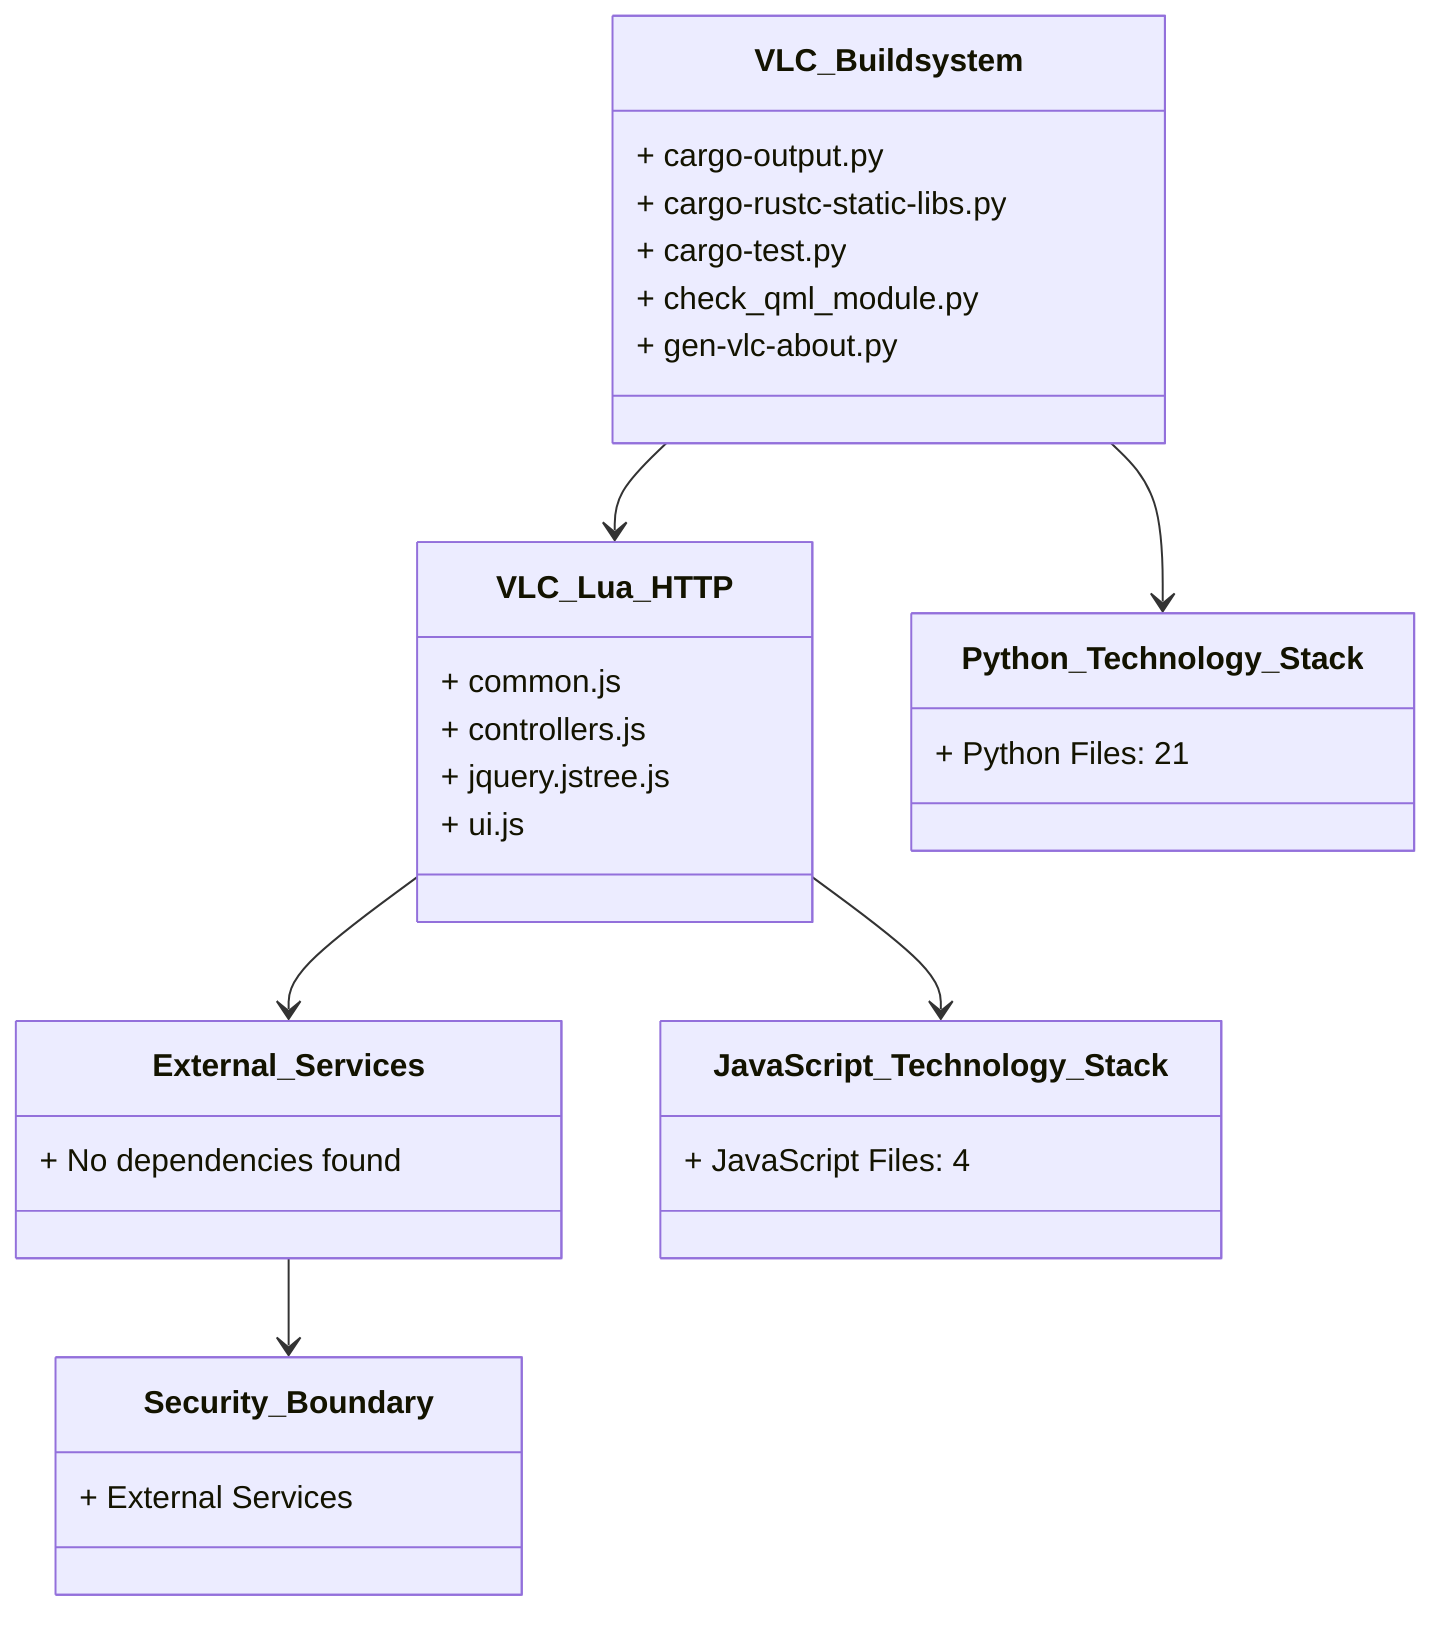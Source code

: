 classDiagram
class VLC_Buildsystem {
 + cargo-output.py
 + cargo-rustc-static-libs.py
 + cargo-test.py
 + check_qml_module.py
 + gen-vlc-about.py
 }
 class VLC_Lua_HTTP {
 + common.js
 + controllers.js
 + jquery.jstree.js
 + ui.js
 }
 class External_Services {
 + No dependencies found
 }
 VLC_Buildsystem --> VLC_Lua_HTTP
 VLC_Lua_HTTP --> External_Services
 class Python_Technology_Stack {
 + Python Files: 21
 }
 class JavaScript_Technology_Stack {
 + JavaScript Files: 4
 }
 VLC_Buildsystem --> Python_Technology_Stack
 VLC_Lua_HTTP --> JavaScript_Technology_Stack
 class Security_Boundary {
 + External Services
 }
 External_Services --> Security_Boundary